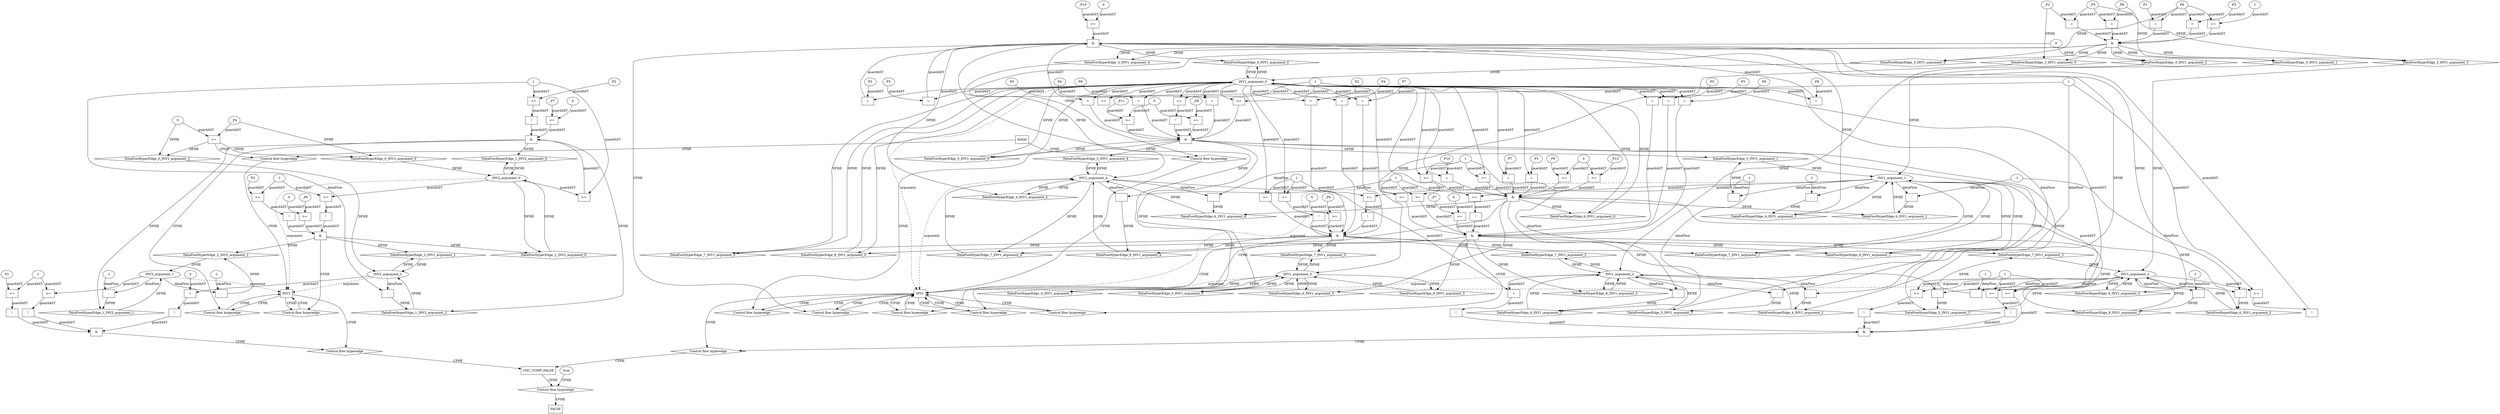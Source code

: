 digraph dag {
"CHC_COMP_FALSE" [label="CHC_COMP_FALSE" nodeName="CHC_COMP_FALSE" class=CONTROL  shape="rect"];
"INV1" [label="INV1" nodeName="INV1" class=CONTROL  shape="rect"];
"INV2" [label="INV2" nodeName="INV2" class=CONTROL  shape="rect"];
FALSE [label="FALSE" nodeName=FALSE class=CONTROL  shape="rect"];
Initial [label="Initial" nodeName=Initial class=CONTROL  shape="rect"];
ControlFowHyperEdge_0 [label="Control flow hyperedge" nodeName=ControlFowHyperEdge_0 class=controlFlowHyperEdge shape="diamond"];
"Initial" -> ControlFowHyperEdge_0 [label="CFHE"]
ControlFowHyperEdge_0 -> "INV2" [label="CFHE"]
ControlFowHyperEdge_1 [label="Control flow hyperedge" nodeName=ControlFowHyperEdge_1 class=controlFlowHyperEdge shape="diamond"];
"INV2" -> ControlFowHyperEdge_1 [label="CFHE"]
ControlFowHyperEdge_1 -> "INV2" [label="CFHE"]
ControlFowHyperEdge_2 [label="Control flow hyperedge" nodeName=ControlFowHyperEdge_2 class=controlFlowHyperEdge shape="diamond"];
"INV2" -> ControlFowHyperEdge_2 [label="CFHE"]
ControlFowHyperEdge_2 -> "INV2" [label="CFHE"]
ControlFowHyperEdge_3 [label="Control flow hyperedge" nodeName=ControlFowHyperEdge_3 class=controlFlowHyperEdge shape="diamond"];
"Initial" -> ControlFowHyperEdge_3 [label="CFHE"]
ControlFowHyperEdge_3 -> "INV1" [label="CFHE"]
ControlFowHyperEdge_4 [label="Control flow hyperedge" nodeName=ControlFowHyperEdge_4 class=controlFlowHyperEdge shape="diamond"];
"INV1" -> ControlFowHyperEdge_4 [label="CFHE"]
ControlFowHyperEdge_4 -> "INV1" [label="CFHE"]
ControlFowHyperEdge_5 [label="Control flow hyperedge" nodeName=ControlFowHyperEdge_5 class=controlFlowHyperEdge shape="diamond"];
"INV1" -> ControlFowHyperEdge_5 [label="CFHE"]
ControlFowHyperEdge_5 -> "INV1" [label="CFHE"]
ControlFowHyperEdge_6 [label="Control flow hyperedge" nodeName=ControlFowHyperEdge_6 class=controlFlowHyperEdge shape="diamond"];
"INV1" -> ControlFowHyperEdge_6 [label="CFHE"]
ControlFowHyperEdge_6 -> "INV1" [label="CFHE"]
ControlFowHyperEdge_7 [label="Control flow hyperedge" nodeName=ControlFowHyperEdge_7 class=controlFlowHyperEdge shape="diamond"];
"INV1" -> ControlFowHyperEdge_7 [label="CFHE"]
ControlFowHyperEdge_7 -> "INV1" [label="CFHE"]
ControlFowHyperEdge_8 [label="Control flow hyperedge" nodeName=ControlFowHyperEdge_8 class=controlFlowHyperEdge shape="diamond"];
"INV1" -> ControlFowHyperEdge_8 [label="CFHE"]
ControlFowHyperEdge_8 -> "INV1" [label="CFHE"]
ControlFowHyperEdge_9 [label="Control flow hyperedge" nodeName=ControlFowHyperEdge_9 class=controlFlowHyperEdge shape="diamond"];
"INV2" -> ControlFowHyperEdge_9 [label="CFHE"]
ControlFowHyperEdge_9 -> "CHC_COMP_FALSE" [label="CFHE"]
ControlFowHyperEdge_10 [label="Control flow hyperedge" nodeName=ControlFowHyperEdge_10 class=controlFlowHyperEdge shape="diamond"];
"INV1" -> ControlFowHyperEdge_10 [label="CFHE"]
ControlFowHyperEdge_10 -> "CHC_COMP_FALSE" [label="CFHE"]
ControlFowHyperEdge_11 [label="Control flow hyperedge" nodeName=ControlFowHyperEdge_11 class=controlFlowHyperEdge shape="diamond"];
"CHC_COMP_FALSE" -> ControlFowHyperEdge_11 [label="CFHE"]
ControlFowHyperEdge_11 -> "FALSE" [label="CFHE"]
"INV2_argument_0" [label="INV2_argument_0" nodeName=argument0 class=argument  head="INV2" shape="oval"];
"INV2_argument_0" -> "INV2"[label="argument" style="dashed"]
"INV2_argument_1" [label="INV2_argument_1" nodeName=argument1 class=argument  head="INV2" shape="oval"];
"INV2_argument_1" -> "INV2"[label="argument" style="dashed"]
"INV2_argument_2" [label="INV2_argument_2" nodeName=argument2 class=argument  head="INV2" shape="oval"];
"INV2_argument_2" -> "INV2"[label="argument" style="dashed"]
"INV1_argument_0" [label="INV1_argument_0" nodeName=argument0 class=argument  head="INV1" shape="oval"];
"INV1_argument_0" -> "INV1"[label="argument" style="dashed"]
"INV1_argument_1" [label="INV1_argument_1" nodeName=argument1 class=argument  head="INV1" shape="oval"];
"INV1_argument_1" -> "INV1"[label="argument" style="dashed"]
"INV1_argument_2" [label="INV1_argument_2" nodeName=argument2 class=argument  head="INV1" shape="oval"];
"INV1_argument_2" -> "INV1"[label="argument" style="dashed"]
"INV1_argument_3" [label="INV1_argument_3" nodeName=argument3 class=argument  head="INV1" shape="oval"];
"INV1_argument_3" -> "INV1"[label="argument" style="dashed"]
"INV1_argument_4" [label="INV1_argument_4" nodeName=argument4 class=argument  head="INV1" shape="oval"];
"INV1_argument_4" -> "INV1"[label="argument" style="dashed"]
"INV1_argument_5" [label="INV1_argument_5" nodeName=argument5 class=argument  head="INV1" shape="oval"];
"INV1_argument_5" -> "INV1"[label="argument" style="dashed"]

"xxxINV2___Initial_0xxxguard_0_node_0" [label=">=" nodeName="xxxINV2___Initial_0xxxguard_0_node_0" class=Operator  shape="rect"];
"xxxINV2___Initial_0xxxdataFlow1_node_0" -> "xxxINV2___Initial_0xxxguard_0_node_0"[label="guardAST"]
"xxxINV2___Initial_0xxxdataFlow_0_node_0" -> "xxxINV2___Initial_0xxxguard_0_node_0"[label="guardAST"]

"xxxINV2___Initial_0xxxguard_0_node_0" -> "ControlFowHyperEdge_0" [label="CFHE"];
"xxxINV2___Initial_0xxxdataFlow_0_node_0" [label="_P4" nodeName="xxxINV2___Initial_0xxxdataFlow_0_node_0" class=symbolicConstant ];

"xxxINV2___Initial_0xxxdataFlow1_node_0" [label="0" nodeName="xxxINV2___Initial_0xxxdataFlow1_node_0" class=IdealInt ];

"xxxINV2___INV2_1xxx_and" [label="&" nodeName="xxxINV2___INV2_1xxx_and" class=Operator shape="rect"];
"xxxINV2___INV2_1xxxguard_0_node_0" [label="!" nodeName="xxxINV2___INV2_1xxxguard_0_node_0" class=Operator shape="rect"];
"xxxINV2___INV2_1xxxguard_0_node_1" [label=">=" nodeName="xxxINV2___INV2_1xxxguard_0_node_1" class=Operator  shape="rect"];
"xxxINV2___INV2_1xxxguard_0_node_2" [label="P2" nodeName="xxxINV2___INV2_1xxxguard_0_node_2" class=symbolicConstant ];
"xxxINV2___INV2_1xxxguard_0_node_1" -> "xxxINV2___INV2_1xxxguard_0_node_0"[label="guardAST"]
"xxxINV2___INV2_1xxxguard_0_node_2" -> "xxxINV2___INV2_1xxxguard_0_node_1"[label="guardAST"]
"xxxINV2___INV2_1xxxdataFlow1_node_2" -> "xxxINV2___INV2_1xxxguard_0_node_1"[label="guardAST"]

"xxxINV2___INV2_1xxxguard_0_node_0" -> "xxxINV2___INV2_1xxx_and" [label="guardAST"];
"xxxINV2___INV2_1xxxguard1_node_0" [label=">=" nodeName="xxxINV2___INV2_1xxxguard1_node_0" class=Operator  shape="rect"];
"xxxINV2___INV2_1xxxguard1_node_1" [label="_P7" nodeName="xxxINV2___INV2_1xxxguard1_node_1" class=symbolicConstant ];
"xxxINV2___INV2_1xxxguard1_node_2" [label="0" nodeName="xxxINV2___INV2_1xxxguard1_node_2" class=IdealInt ];
"xxxINV2___INV2_1xxxguard1_node_1" -> "xxxINV2___INV2_1xxxguard1_node_0"[label="guardAST"]
"xxxINV2___INV2_1xxxguard1_node_2" -> "xxxINV2___INV2_1xxxguard1_node_0"[label="guardAST"]

"xxxINV2___INV2_1xxxguard1_node_0" -> "xxxINV2___INV2_1xxx_and" [label="guardAST"];
"xxxINV2___INV2_1xxxguard2_node_0" [label=">=" nodeName="xxxINV2___INV2_1xxxguard2_node_0" class=Operator  shape="rect"];
"INV2_argument_0" -> "xxxINV2___INV2_1xxxguard2_node_0"[label="guardAST"]
"xxxINV2___INV2_1xxxdataFlow1_node_2" -> "xxxINV2___INV2_1xxxguard2_node_0"[label="guardAST"]

"xxxINV2___INV2_1xxxguard2_node_0" -> "xxxINV2___INV2_1xxx_and" [label="guardAST"];
"xxxINV2___INV2_1xxx_and" -> "ControlFowHyperEdge_1" [label="CFHE"];
"xxxINV2___INV2_1xxxdataFlow_0_node_0" [label="-" nodeName="xxxINV2___INV2_1xxxdataFlow_0_node_0" class= Operator shape="rect"];
"xxxINV2___INV2_1xxxdataFlow_0_node_2" [label="-1" nodeName="xxxINV2___INV2_1xxxdataFlow_0_node_2" class=IdealInt ];
"INV2_argument_1" -> "xxxINV2___INV2_1xxxdataFlow_0_node_0"[label="dataFlow"]
"xxxINV2___INV2_1xxxdataFlow_0_node_2" -> "xxxINV2___INV2_1xxxdataFlow_0_node_0"[label="dataFlow"]

"xxxINV2___INV2_1xxxdataFlow1_node_0" [label="-" nodeName="xxxINV2___INV2_1xxxdataFlow1_node_0" class= Operator shape="rect"];
"xxxINV2___INV2_1xxxdataFlow1_node_2" [label="1" nodeName="xxxINV2___INV2_1xxxdataFlow1_node_2" class=IdealInt ];
"INV2_argument_2" -> "xxxINV2___INV2_1xxxdataFlow1_node_0"[label="dataFlow"]
"xxxINV2___INV2_1xxxdataFlow1_node_2" -> "xxxINV2___INV2_1xxxdataFlow1_node_0"[label="dataFlow"]

"xxxINV2___INV2_2xxx_and" [label="&" nodeName="xxxINV2___INV2_2xxx_and" class=Operator shape="rect"];
"xxxINV2___INV2_2xxxguard_0_node_0" [label=">=" nodeName="xxxINV2___INV2_2xxxguard_0_node_0" class=Operator  shape="rect"];
"xxxINV2___INV2_2xxxguard_0_node_1" [label="_P6" nodeName="xxxINV2___INV2_2xxxguard_0_node_1" class=symbolicConstant ];
"xxxINV2___INV2_2xxxguard_0_node_2" [label="0" nodeName="xxxINV2___INV2_2xxxguard_0_node_2" class=IdealInt ];
"xxxINV2___INV2_2xxxguard_0_node_1" -> "xxxINV2___INV2_2xxxguard_0_node_0"[label="guardAST"]
"xxxINV2___INV2_2xxxguard_0_node_2" -> "xxxINV2___INV2_2xxxguard_0_node_0"[label="guardAST"]

"xxxINV2___INV2_2xxxguard_0_node_0" -> "xxxINV2___INV2_2xxx_and" [label="guardAST"];
"xxxINV2___INV2_2xxxguard1_node_0" [label="!" nodeName="xxxINV2___INV2_2xxxguard1_node_0" class=Operator shape="rect"];
"xxxINV2___INV2_2xxxguard1_node_1" [label=">=" nodeName="xxxINV2___INV2_2xxxguard1_node_1" class=Operator  shape="rect"];
"xxxINV2___INV2_2xxxguard1_node_2" [label="P2" nodeName="xxxINV2___INV2_2xxxguard1_node_2" class=symbolicConstant ];
"xxxINV2___INV2_2xxxguard1_node_3" [label="1" nodeName="xxxINV2___INV2_2xxxguard1_node_3" class=IdealInt ];
"xxxINV2___INV2_2xxxguard1_node_1" -> "xxxINV2___INV2_2xxxguard1_node_0"[label="guardAST"]
"xxxINV2___INV2_2xxxguard1_node_2" -> "xxxINV2___INV2_2xxxguard1_node_1"[label="guardAST"]
"xxxINV2___INV2_2xxxguard1_node_3" -> "xxxINV2___INV2_2xxxguard1_node_1"[label="guardAST"]

"xxxINV2___INV2_2xxxguard1_node_0" -> "xxxINV2___INV2_2xxx_and" [label="guardAST"];
"xxxINV2___INV2_2xxxguard2_node_0" [label="!" nodeName="xxxINV2___INV2_2xxxguard2_node_0" class=Operator shape="rect"];
"xxxINV2___INV2_2xxxguard2_node_1" [label=">=" nodeName="xxxINV2___INV2_2xxxguard2_node_1" class=Operator  shape="rect"];
"xxxINV2___INV2_2xxxguard2_node_1" -> "xxxINV2___INV2_2xxxguard2_node_0"[label="guardAST"]
"INV2_argument_0" -> "xxxINV2___INV2_2xxxguard2_node_1"[label="guardAST"]
"xxxINV2___INV2_2xxxguard1_node_3" -> "xxxINV2___INV2_2xxxguard2_node_1"[label="guardAST"]

"xxxINV2___INV2_2xxxguard2_node_0" -> "xxxINV2___INV2_2xxx_and" [label="guardAST"];
"xxxINV2___INV2_2xxx_and" -> "ControlFowHyperEdge_2" [label="CFHE"];
"xxxINV2___INV2_2xxxdataFlow_0_node_0" [label="-" nodeName="xxxINV2___INV2_2xxxdataFlow_0_node_0" class= Operator shape="rect"];
"xxxINV2___INV2_2xxxdataFlow_0_node_2" [label="-1" nodeName="xxxINV2___INV2_2xxxdataFlow_0_node_2" class=IdealInt ];
"INV2_argument_1" -> "xxxINV2___INV2_2xxxdataFlow_0_node_0"[label="dataFlow"]
"xxxINV2___INV2_2xxxdataFlow_0_node_2" -> "xxxINV2___INV2_2xxxdataFlow_0_node_0"[label="dataFlow"]

"xxxINV1___Initial_3xxx_and" [label="&" nodeName="xxxINV1___Initial_3xxx_and" class=Operator shape="rect"];
"xxxINV1___Initial_3xxxguard2_node_0" [label=">=" nodeName="xxxINV1___Initial_3xxxguard2_node_0" class=Operator  shape="rect"];
"xxxINV1___Initial_3xxxguard2_node_2" [label="1" nodeName="xxxINV1___Initial_3xxxguard2_node_2" class=IdealInt ];
"xxxINV1___Initial_3xxxdataFlow5_node_0" -> "xxxINV1___Initial_3xxxguard2_node_0"[label="guardAST"]
"xxxINV1___Initial_3xxxguard2_node_2" -> "xxxINV1___Initial_3xxxguard2_node_0"[label="guardAST"]

"xxxINV1___Initial_3xxxguard2_node_0" -> "xxxINV1___Initial_3xxx_and" [label="guardAST"];
"xxxINV1___Initial_3xxxguard3_node_0" [label="=" nodeName="xxxINV1___Initial_3xxxguard3_node_0" class=Operator  shape="rect"];
"xxxINV1___Initial_3xxxguard3_node_1" [label="P1" nodeName="xxxINV1___Initial_3xxxguard3_node_1" class=symbolicConstant ];
"xxxINV1___Initial_3xxxguard3_node_1" -> "xxxINV1___Initial_3xxxguard3_node_0"[label="guardAST"]
"xxxINV1___Initial_3xxxdataFlow5_node_0" -> "xxxINV1___Initial_3xxxguard3_node_0"[label="guardAST"]

"xxxINV1___Initial_3xxxguard3_node_0" -> "xxxINV1___Initial_3xxx_and" [label="guardAST"];
"xxxINV1___Initial_3xxxguard4_node_0" [label="=" nodeName="xxxINV1___Initial_3xxxguard4_node_0" class=Operator  shape="rect"];
"xxxINV1___Initial_3xxxguard4_node_1" [label="P3" nodeName="xxxINV1___Initial_3xxxguard4_node_1" class=symbolicConstant ];
"xxxINV1___Initial_3xxxguard4_node_1" -> "xxxINV1___Initial_3xxxguard4_node_0"[label="guardAST"]
"xxxINV1___Initial_3xxxdataFlow5_node_0" -> "xxxINV1___Initial_3xxxguard4_node_0"[label="guardAST"]

"xxxINV1___Initial_3xxxguard4_node_0" -> "xxxINV1___Initial_3xxx_and" [label="guardAST"];
"xxxINV1___Initial_3xxxguard_0_node_0" [label="=" nodeName="xxxINV1___Initial_3xxxguard_0_node_0" class=Operator  shape="rect"];
"xxxINV1___Initial_3xxxdataFlow1_node_0" -> "xxxINV1___Initial_3xxxguard_0_node_0"[label="guardAST"]
"xxxINV1___Initial_3xxxdataFlow3_node_0" -> "xxxINV1___Initial_3xxxguard_0_node_0"[label="guardAST"]

"xxxINV1___Initial_3xxxguard_0_node_0" -> "xxxINV1___Initial_3xxx_and" [label="guardAST"];
"xxxINV1___Initial_3xxxguard1_node_0" [label="=" nodeName="xxxINV1___Initial_3xxxguard1_node_0" class=Operator  shape="rect"];
"xxxINV1___Initial_3xxxdataFlow4_node_0" -> "xxxINV1___Initial_3xxxguard1_node_0"[label="guardAST"]
"xxxINV1___Initial_3xxxdataFlow3_node_0" -> "xxxINV1___Initial_3xxxguard1_node_0"[label="guardAST"]

"xxxINV1___Initial_3xxxguard1_node_0" -> "xxxINV1___Initial_3xxx_and" [label="guardAST"];
"xxxINV1___Initial_3xxx_and" -> "ControlFowHyperEdge_3" [label="CFHE"];
"xxxINV1___Initial_3xxxdataFlow_0_node_0" [label="0" nodeName="xxxINV1___Initial_3xxxdataFlow_0_node_0" class=IdealInt ];

"xxxINV1___Initial_3xxxdataFlow1_node_0" [label="_P8" nodeName="xxxINV1___Initial_3xxxdataFlow1_node_0" class=symbolicConstant ];


"xxxINV1___Initial_3xxxdataFlow3_node_0" [label="_P5" nodeName="xxxINV1___Initial_3xxxdataFlow3_node_0" class=symbolicConstant ];

"xxxINV1___Initial_3xxxdataFlow4_node_0" [label="_P2" nodeName="xxxINV1___Initial_3xxxdataFlow4_node_0" class=symbolicConstant ];

"xxxINV1___Initial_3xxxdataFlow5_node_0" [label="P6" nodeName="xxxINV1___Initial_3xxxdataFlow5_node_0" class=symbolicConstant ];

"xxxINV1___INV1_4xxx_and" [label="&" nodeName="xxxINV1___INV1_4xxx_and" class=Operator shape="rect"];
"xxxINV1___INV1_4xxxguard1_node_0" [label="=" nodeName="xxxINV1___INV1_4xxxguard1_node_0" class=Operator  shape="rect"];
"xxxINV1___INV1_4xxxguard1_node_1" [label="P3" nodeName="xxxINV1___INV1_4xxxguard1_node_1" class=symbolicConstant ];
"xxxINV1___INV1_4xxxguard1_node_1" -> "xxxINV1___INV1_4xxxguard1_node_0"[label="guardAST"]
"INV1_argument_0" -> "xxxINV1___INV1_4xxxguard1_node_0"[label="guardAST"]

"xxxINV1___INV1_4xxxguard1_node_0" -> "xxxINV1___INV1_4xxx_and" [label="guardAST"];
"xxxINV1___INV1_4xxxguard3_node_0" [label=">=" nodeName="xxxINV1___INV1_4xxxguard3_node_0" class=Operator  shape="rect"];
"xxxINV1___INV1_4xxxguard3_node_1" [label="_P10" nodeName="xxxINV1___INV1_4xxxguard3_node_1" class=symbolicConstant ];
"xxxINV1___INV1_4xxxguard3_node_2" [label="0" nodeName="xxxINV1___INV1_4xxxguard3_node_2" class=IdealInt ];
"xxxINV1___INV1_4xxxguard3_node_1" -> "xxxINV1___INV1_4xxxguard3_node_0"[label="guardAST"]
"xxxINV1___INV1_4xxxguard3_node_2" -> "xxxINV1___INV1_4xxxguard3_node_0"[label="guardAST"]

"xxxINV1___INV1_4xxxguard3_node_0" -> "xxxINV1___INV1_4xxx_and" [label="guardAST"];
"xxxINV1___INV1_4xxxguard2_node_0" [label="=" nodeName="xxxINV1___INV1_4xxxguard2_node_0" class=Operator  shape="rect"];
"xxxINV1___INV1_4xxxguard2_node_1" [label="P5" nodeName="xxxINV1___INV1_4xxxguard2_node_1" class=symbolicConstant ];
"xxxINV1___INV1_4xxxguard2_node_1" -> "xxxINV1___INV1_4xxxguard2_node_0"[label="guardAST"]
"INV1_argument_0" -> "xxxINV1___INV1_4xxxguard2_node_0"[label="guardAST"]

"xxxINV1___INV1_4xxxguard2_node_0" -> "xxxINV1___INV1_4xxx_and" [label="guardAST"];
"xxxINV1___INV1_4xxxguard4_node_0" [label=">=" nodeName="xxxINV1___INV1_4xxxguard4_node_0" class=Operator  shape="rect"];
"INV1_argument_0" -> "xxxINV1___INV1_4xxxguard4_node_0"[label="guardAST"]
"xxxINV1___INV1_4xxxdataFlow2_node_2" -> "xxxINV1___INV1_4xxxguard4_node_0"[label="guardAST"]

"xxxINV1___INV1_4xxxguard4_node_0" -> "xxxINV1___INV1_4xxx_and" [label="guardAST"];
"xxxINV1___INV1_4xxxguard5_node_0" [label="!" nodeName="xxxINV1___INV1_4xxxguard5_node_0" class=Operator shape="rect"];
"xxxINV1___INV1_4xxxguard5_node_1" [label=">=" nodeName="xxxINV1___INV1_4xxxguard5_node_1" class=Operator  shape="rect"];
"xxxINV1___INV1_4xxxguard5_node_1" -> "xxxINV1___INV1_4xxxguard5_node_0"[label="guardAST"]
"INV1_argument_3" -> "xxxINV1___INV1_4xxxguard5_node_1"[label="guardAST"]
"xxxINV1___INV1_4xxxdataFlow2_node_2" -> "xxxINV1___INV1_4xxxguard5_node_1"[label="guardAST"]

"xxxINV1___INV1_4xxxguard5_node_0" -> "xxxINV1___INV1_4xxx_and" [label="guardAST"];
"xxxINV1___INV1_4xxxguard_0_node_0" [label="=" nodeName="xxxINV1___INV1_4xxxguard_0_node_0" class=Operator  shape="rect"];
"xxxINV1___INV1_4xxxguard_0_node_1" [label="P8" nodeName="xxxINV1___INV1_4xxxguard_0_node_1" class=symbolicConstant ];
"xxxINV1___INV1_4xxxguard_0_node_1" -> "xxxINV1___INV1_4xxxguard_0_node_0"[label="guardAST"]
"INV1_argument_0" -> "xxxINV1___INV1_4xxxguard_0_node_0"[label="guardAST"]

"xxxINV1___INV1_4xxxguard_0_node_0" -> "xxxINV1___INV1_4xxx_and" [label="guardAST"];
"xxxINV1___INV1_4xxx_and" -> "ControlFowHyperEdge_4" [label="CFHE"];
"xxxINV1___INV1_4xxxdataFlow_0_node_0" [label="-" nodeName="xxxINV1___INV1_4xxxdataFlow_0_node_0" class= Operator shape="rect"];
"xxxINV1___INV1_4xxxdataFlow_0_node_2" [label="-1" nodeName="xxxINV1___INV1_4xxxdataFlow_0_node_2" class=IdealInt ];
"INV1_argument_1" -> "xxxINV1___INV1_4xxxdataFlow_0_node_0"[label="dataFlow"]
"xxxINV1___INV1_4xxxdataFlow_0_node_2" -> "xxxINV1___INV1_4xxxdataFlow_0_node_0"[label="dataFlow"]


"xxxINV1___INV1_4xxxdataFlow2_node_0" [label="-" nodeName="xxxINV1___INV1_4xxxdataFlow2_node_0" class= Operator shape="rect"];
"xxxINV1___INV1_4xxxdataFlow2_node_2" [label="1" nodeName="xxxINV1___INV1_4xxxdataFlow2_node_2" class=IdealInt ];
"INV1_argument_2" -> "xxxINV1___INV1_4xxxdataFlow2_node_0"[label="dataFlow"]
"xxxINV1___INV1_4xxxdataFlow2_node_2" -> "xxxINV1___INV1_4xxxdataFlow2_node_0"[label="dataFlow"]

"xxxINV1___INV1_5xxx_and" [label="&" nodeName="xxxINV1___INV1_5xxx_and" class=Operator shape="rect"];
"xxxINV1___INV1_5xxxguard_0_node_0" [label="=" nodeName="xxxINV1___INV1_5xxxguard_0_node_0" class=Operator  shape="rect"];
"xxxINV1___INV1_5xxxguard_0_node_1" [label="P6" nodeName="xxxINV1___INV1_5xxxguard_0_node_1" class=symbolicConstant ];
"xxxINV1___INV1_5xxxguard_0_node_1" -> "xxxINV1___INV1_5xxxguard_0_node_0"[label="guardAST"]
"INV1_argument_0" -> "xxxINV1___INV1_5xxxguard_0_node_0"[label="guardAST"]

"xxxINV1___INV1_5xxxguard_0_node_0" -> "xxxINV1___INV1_5xxx_and" [label="guardAST"];
"xxxINV1___INV1_5xxxguard1_node_0" [label="=" nodeName="xxxINV1___INV1_5xxxguard1_node_0" class=Operator  shape="rect"];
"xxxINV1___INV1_5xxxguard1_node_1" [label="P9" nodeName="xxxINV1___INV1_5xxxguard1_node_1" class=symbolicConstant ];
"xxxINV1___INV1_5xxxguard1_node_1" -> "xxxINV1___INV1_5xxxguard1_node_0"[label="guardAST"]
"INV1_argument_0" -> "xxxINV1___INV1_5xxxguard1_node_0"[label="guardAST"]

"xxxINV1___INV1_5xxxguard1_node_0" -> "xxxINV1___INV1_5xxx_and" [label="guardAST"];
"xxxINV1___INV1_5xxxguard5_node_0" [label="=" nodeName="xxxINV1___INV1_5xxxguard5_node_0" class=Operator  shape="rect"];
"xxxINV1___INV1_5xxxguard5_node_1" [label="P4" nodeName="xxxINV1___INV1_5xxxguard5_node_1" class=symbolicConstant ];
"xxxINV1___INV1_5xxxguard5_node_1" -> "xxxINV1___INV1_5xxxguard5_node_0"[label="guardAST"]
"INV1_argument_0" -> "xxxINV1___INV1_5xxxguard5_node_0"[label="guardAST"]

"xxxINV1___INV1_5xxxguard5_node_0" -> "xxxINV1___INV1_5xxx_and" [label="guardAST"];
"xxxINV1___INV1_5xxxguard2_node_0" [label="!" nodeName="xxxINV1___INV1_5xxxguard2_node_0" class=Operator shape="rect"];
"xxxINV1___INV1_5xxxguard2_node_1" [label=">=" nodeName="xxxINV1___INV1_5xxxguard2_node_1" class=Operator  shape="rect"];
"xxxINV1___INV1_5xxxguard2_node_1" -> "xxxINV1___INV1_5xxxguard2_node_0"[label="guardAST"]
"INV1_argument_0" -> "xxxINV1___INV1_5xxxguard2_node_1"[label="guardAST"]
"xxxINV1___INV1_5xxxdataFlow3_node_2" -> "xxxINV1___INV1_5xxxguard2_node_1"[label="guardAST"]

"xxxINV1___INV1_5xxxguard2_node_0" -> "xxxINV1___INV1_5xxx_and" [label="guardAST"];
"xxxINV1___INV1_5xxxguard6_node_0" [label=">=" nodeName="xxxINV1___INV1_5xxxguard6_node_0" class=Operator  shape="rect"];
"INV1_argument_0" -> "xxxINV1___INV1_5xxxguard6_node_0"[label="guardAST"]
"xxxINV1___INV1_5xxxdataFlow3_node_2" -> "xxxINV1___INV1_5xxxguard6_node_0"[label="guardAST"]

"xxxINV1___INV1_5xxxguard6_node_0" -> "xxxINV1___INV1_5xxx_and" [label="guardAST"];
"xxxINV1___INV1_5xxxguard3_node_0" [label=">=" nodeName="xxxINV1___INV1_5xxxguard3_node_0" class=Operator  shape="rect"];
"xxxINV1___INV1_5xxxguard3_node_1" [label="_P11" nodeName="xxxINV1___INV1_5xxxguard3_node_1" class=symbolicConstant ];
"xxxINV1___INV1_5xxxguard3_node_2" [label="0" nodeName="xxxINV1___INV1_5xxxguard3_node_2" class=IdealInt ];
"xxxINV1___INV1_5xxxguard3_node_1" -> "xxxINV1___INV1_5xxxguard3_node_0"[label="guardAST"]
"xxxINV1___INV1_5xxxguard3_node_2" -> "xxxINV1___INV1_5xxxguard3_node_0"[label="guardAST"]

"xxxINV1___INV1_5xxxguard3_node_0" -> "xxxINV1___INV1_5xxx_and" [label="guardAST"];
"xxxINV1___INV1_5xxxguard4_node_0" [label=">=" nodeName="xxxINV1___INV1_5xxxguard4_node_0" class=Operator  shape="rect"];
"xxxINV1___INV1_5xxxguard4_node_1" [label="_P8" nodeName="xxxINV1___INV1_5xxxguard4_node_1" class=symbolicConstant ];
"xxxINV1___INV1_5xxxguard4_node_1" -> "xxxINV1___INV1_5xxxguard4_node_0"[label="guardAST"]
"xxxINV1___INV1_5xxxguard3_node_2" -> "xxxINV1___INV1_5xxxguard4_node_0"[label="guardAST"]

"xxxINV1___INV1_5xxxguard4_node_0" -> "xxxINV1___INV1_5xxx_and" [label="guardAST"];
"xxxINV1___INV1_5xxx_and" -> "ControlFowHyperEdge_5" [label="CFHE"];
"xxxINV1___INV1_5xxxdataFlow_0_node_0" [label="-" nodeName="xxxINV1___INV1_5xxxdataFlow_0_node_0" class= Operator shape="rect"];
"xxxINV1___INV1_5xxxdataFlow_0_node_2" [label="-1" nodeName="xxxINV1___INV1_5xxxdataFlow_0_node_2" class=IdealInt ];
"INV1_argument_1" -> "xxxINV1___INV1_5xxxdataFlow_0_node_0"[label="dataFlow"]
"xxxINV1___INV1_5xxxdataFlow_0_node_2" -> "xxxINV1___INV1_5xxxdataFlow_0_node_0"[label="dataFlow"]

"xxxINV1___INV1_5xxxdataFlow1_node_0" [label="-" nodeName="xxxINV1___INV1_5xxxdataFlow1_node_0" class= Operator shape="rect"];
"INV1_argument_3" -> "xxxINV1___INV1_5xxxdataFlow1_node_0"[label="dataFlow"]
"xxxINV1___INV1_5xxxdataFlow_0_node_2" -> "xxxINV1___INV1_5xxxdataFlow1_node_0"[label="dataFlow"]


"xxxINV1___INV1_5xxxdataFlow3_node_0" [label="-" nodeName="xxxINV1___INV1_5xxxdataFlow3_node_0" class= Operator shape="rect"];
"xxxINV1___INV1_5xxxdataFlow3_node_2" [label="1" nodeName="xxxINV1___INV1_5xxxdataFlow3_node_2" class=IdealInt ];
"INV1_argument_2" -> "xxxINV1___INV1_5xxxdataFlow3_node_0"[label="dataFlow"]
"xxxINV1___INV1_5xxxdataFlow3_node_2" -> "xxxINV1___INV1_5xxxdataFlow3_node_0"[label="dataFlow"]

"xxxINV1___INV1_6xxx_and" [label="&" nodeName="xxxINV1___INV1_6xxx_and" class=Operator shape="rect"];
"xxxINV1___INV1_6xxxguard_0_node_0" [label="=" nodeName="xxxINV1___INV1_6xxxguard_0_node_0" class=Operator  shape="rect"];
"xxxINV1___INV1_6xxxguard_0_node_1" [label="P7" nodeName="xxxINV1___INV1_6xxxguard_0_node_1" class=symbolicConstant ];
"xxxINV1___INV1_6xxxguard_0_node_1" -> "xxxINV1___INV1_6xxxguard_0_node_0"[label="guardAST"]
"INV1_argument_0" -> "xxxINV1___INV1_6xxxguard_0_node_0"[label="guardAST"]

"xxxINV1___INV1_6xxxguard_0_node_0" -> "xxxINV1___INV1_6xxx_and" [label="guardAST"];
"xxxINV1___INV1_6xxxguard3_node_0" [label=">=" nodeName="xxxINV1___INV1_6xxxguard3_node_0" class=Operator  shape="rect"];
"xxxINV1___INV1_6xxxguard3_node_1" [label="_P12" nodeName="xxxINV1___INV1_6xxxguard3_node_1" class=symbolicConstant ];
"xxxINV1___INV1_6xxxguard3_node_2" [label="0" nodeName="xxxINV1___INV1_6xxxguard3_node_2" class=IdealInt ];
"xxxINV1___INV1_6xxxguard3_node_1" -> "xxxINV1___INV1_6xxxguard3_node_0"[label="guardAST"]
"xxxINV1___INV1_6xxxguard3_node_2" -> "xxxINV1___INV1_6xxxguard3_node_0"[label="guardAST"]

"xxxINV1___INV1_6xxxguard3_node_0" -> "xxxINV1___INV1_6xxx_and" [label="guardAST"];
"xxxINV1___INV1_6xxxguard4_node_0" [label=">=" nodeName="xxxINV1___INV1_6xxxguard4_node_0" class=Operator  shape="rect"];
"xxxINV1___INV1_6xxxguard4_node_1" [label="_P9" nodeName="xxxINV1___INV1_6xxxguard4_node_1" class=symbolicConstant ];
"xxxINV1___INV1_6xxxguard4_node_1" -> "xxxINV1___INV1_6xxxguard4_node_0"[label="guardAST"]
"xxxINV1___INV1_6xxxguard3_node_2" -> "xxxINV1___INV1_6xxxguard4_node_0"[label="guardAST"]

"xxxINV1___INV1_6xxxguard4_node_0" -> "xxxINV1___INV1_6xxx_and" [label="guardAST"];
"xxxINV1___INV1_6xxxguard6_node_0" [label=">=" nodeName="xxxINV1___INV1_6xxxguard6_node_0" class=Operator  shape="rect"];
"INV1_argument_0" -> "xxxINV1___INV1_6xxxguard6_node_0"[label="guardAST"]
"xxxINV1___INV1_6xxxdataFlow_0_node_2" -> "xxxINV1___INV1_6xxxguard6_node_0"[label="guardAST"]

"xxxINV1___INV1_6xxxguard6_node_0" -> "xxxINV1___INV1_6xxx_and" [label="guardAST"];
"xxxINV1___INV1_6xxxguard2_node_0" [label=">=" nodeName="xxxINV1___INV1_6xxxguard2_node_0" class=Operator  shape="rect"];
"INV1_argument_0" -> "xxxINV1___INV1_6xxxguard2_node_0"[label="guardAST"]
"xxxINV1___INV1_6xxxdataFlow_0_node_2" -> "xxxINV1___INV1_6xxxguard2_node_0"[label="guardAST"]

"xxxINV1___INV1_6xxxguard2_node_0" -> "xxxINV1___INV1_6xxx_and" [label="guardAST"];
"xxxINV1___INV1_6xxxguard1_node_0" [label="=" nodeName="xxxINV1___INV1_6xxxguard1_node_0" class=Operator  shape="rect"];
"xxxINV1___INV1_6xxxguard1_node_1" [label="P10" nodeName="xxxINV1___INV1_6xxxguard1_node_1" class=symbolicConstant ];
"xxxINV1___INV1_6xxxguard1_node_1" -> "xxxINV1___INV1_6xxxguard1_node_0"[label="guardAST"]
"INV1_argument_0" -> "xxxINV1___INV1_6xxxguard1_node_0"[label="guardAST"]

"xxxINV1___INV1_6xxxguard1_node_0" -> "xxxINV1___INV1_6xxx_and" [label="guardAST"];
"xxxINV1___INV1_6xxxguard5_node_0" [label="=" nodeName="xxxINV1___INV1_6xxxguard5_node_0" class=Operator  shape="rect"];
"xxxINV1___INV1_6xxxguard5_node_1" [label="P5" nodeName="xxxINV1___INV1_6xxxguard5_node_1" class=symbolicConstant ];
"xxxINV1___INV1_6xxxguard5_node_1" -> "xxxINV1___INV1_6xxxguard5_node_0"[label="guardAST"]
"INV1_argument_0" -> "xxxINV1___INV1_6xxxguard5_node_0"[label="guardAST"]

"xxxINV1___INV1_6xxxguard5_node_0" -> "xxxINV1___INV1_6xxx_and" [label="guardAST"];
"xxxINV1___INV1_6xxx_and" -> "ControlFowHyperEdge_6" [label="CFHE"];
"xxxINV1___INV1_6xxxdataFlow_0_node_0" [label="-" nodeName="xxxINV1___INV1_6xxxdataFlow_0_node_0" class= Operator shape="rect"];
"xxxINV1___INV1_6xxxdataFlow_0_node_2" [label="1" nodeName="xxxINV1___INV1_6xxxdataFlow_0_node_2" class=IdealInt ];
"INV1_argument_4" -> "xxxINV1___INV1_6xxxdataFlow_0_node_0"[label="dataFlow"]
"xxxINV1___INV1_6xxxdataFlow_0_node_2" -> "xxxINV1___INV1_6xxxdataFlow_0_node_0"[label="dataFlow"]

"xxxINV1___INV1_6xxxdataFlow1_node_0" [label="-" nodeName="xxxINV1___INV1_6xxxdataFlow1_node_0" class= Operator shape="rect"];
"xxxINV1___INV1_6xxxdataFlow1_node_2" [label="-1" nodeName="xxxINV1___INV1_6xxxdataFlow1_node_2" class=IdealInt ];
"INV1_argument_1" -> "xxxINV1___INV1_6xxxdataFlow1_node_0"[label="dataFlow"]
"xxxINV1___INV1_6xxxdataFlow1_node_2" -> "xxxINV1___INV1_6xxxdataFlow1_node_0"[label="dataFlow"]

"xxxINV1___INV1_6xxxdataFlow2_node_0" [label="-" nodeName="xxxINV1___INV1_6xxxdataFlow2_node_0" class= Operator shape="rect"];
"INV1_argument_2" -> "xxxINV1___INV1_6xxxdataFlow2_node_0"[label="dataFlow"]
"xxxINV1___INV1_6xxxdataFlow_0_node_2" -> "xxxINV1___INV1_6xxxdataFlow2_node_0"[label="dataFlow"]

"xxxINV1___INV1_6xxxdataFlow3_node_0" [label="-" nodeName="xxxINV1___INV1_6xxxdataFlow3_node_0" class= Operator shape="rect"];
"INV1_argument_3" -> "xxxINV1___INV1_6xxxdataFlow3_node_0"[label="dataFlow"]
"xxxINV1___INV1_6xxxdataFlow1_node_2" -> "xxxINV1___INV1_6xxxdataFlow3_node_0"[label="dataFlow"]


"xxxINV1___INV1_7xxx_and" [label="&" nodeName="xxxINV1___INV1_7xxx_and" class=Operator shape="rect"];
"xxxINV1___INV1_7xxxguard5_node_0" [label="=" nodeName="xxxINV1___INV1_7xxxguard5_node_0" class=Operator  shape="rect"];
"xxxINV1___INV1_7xxxguard5_node_1" [label="P2" nodeName="xxxINV1___INV1_7xxxguard5_node_1" class=symbolicConstant ];
"xxxINV1___INV1_7xxxguard5_node_1" -> "xxxINV1___INV1_7xxxguard5_node_0"[label="guardAST"]
"INV1_argument_0" -> "xxxINV1___INV1_7xxxguard5_node_0"[label="guardAST"]

"xxxINV1___INV1_7xxxguard5_node_0" -> "xxxINV1___INV1_7xxx_and" [label="guardAST"];
"xxxINV1___INV1_7xxxguard6_node_0" [label="!" nodeName="xxxINV1___INV1_7xxxguard6_node_0" class=Operator shape="rect"];
"xxxINV1___INV1_7xxxguard6_node_1" [label=">=" nodeName="xxxINV1___INV1_7xxxguard6_node_1" class=Operator  shape="rect"];
"xxxINV1___INV1_7xxxguard6_node_1" -> "xxxINV1___INV1_7xxxguard6_node_0"[label="guardAST"]
"INV1_argument_0" -> "xxxINV1___INV1_7xxxguard6_node_1"[label="guardAST"]
"xxxINV1___INV1_7xxxguard2_node_3" -> "xxxINV1___INV1_7xxxguard6_node_1"[label="guardAST"]

"xxxINV1___INV1_7xxxguard6_node_0" -> "xxxINV1___INV1_7xxx_and" [label="guardAST"];
"xxxINV1___INV1_7xxxguard3_node_0" [label=">=" nodeName="xxxINV1___INV1_7xxxguard3_node_0" class=Operator  shape="rect"];
"INV1_argument_0" -> "xxxINV1___INV1_7xxxguard3_node_0"[label="guardAST"]
"xxxINV1___INV1_7xxxguard2_node_3" -> "xxxINV1___INV1_7xxxguard3_node_0"[label="guardAST"]

"xxxINV1___INV1_7xxxguard3_node_0" -> "xxxINV1___INV1_7xxx_and" [label="guardAST"];
"xxxINV1___INV1_7xxxguard_0_node_0" [label="=" nodeName="xxxINV1___INV1_7xxxguard_0_node_0" class=Operator  shape="rect"];
"xxxINV1___INV1_7xxxguard_0_node_1" [label="P4" nodeName="xxxINV1___INV1_7xxxguard_0_node_1" class=symbolicConstant ];
"xxxINV1___INV1_7xxxguard_0_node_1" -> "xxxINV1___INV1_7xxxguard_0_node_0"[label="guardAST"]
"INV1_argument_0" -> "xxxINV1___INV1_7xxxguard_0_node_0"[label="guardAST"]

"xxxINV1___INV1_7xxxguard_0_node_0" -> "xxxINV1___INV1_7xxx_and" [label="guardAST"];
"xxxINV1___INV1_7xxxguard2_node_0" [label="!" nodeName="xxxINV1___INV1_7xxxguard2_node_0" class=Operator shape="rect"];
"xxxINV1___INV1_7xxxguard2_node_1" [label=">=" nodeName="xxxINV1___INV1_7xxxguard2_node_1" class=Operator  shape="rect"];
"xxxINV1___INV1_7xxxguard2_node_3" [label="1" nodeName="xxxINV1___INV1_7xxxguard2_node_3" class=IdealInt ];
"xxxINV1___INV1_7xxxguard2_node_1" -> "xxxINV1___INV1_7xxxguard2_node_0"[label="guardAST"]
"INV1_argument_1" -> "xxxINV1___INV1_7xxxguard2_node_1"[label="guardAST"]
"xxxINV1___INV1_7xxxguard2_node_3" -> "xxxINV1___INV1_7xxxguard2_node_1"[label="guardAST"]

"xxxINV1___INV1_7xxxguard2_node_0" -> "xxxINV1___INV1_7xxx_and" [label="guardAST"];
"xxxINV1___INV1_7xxxguard4_node_0" [label=">=" nodeName="xxxINV1___INV1_7xxxguard4_node_0" class=Operator  shape="rect"];
"xxxINV1___INV1_7xxxguard4_node_1" [label="_P6" nodeName="xxxINV1___INV1_7xxxguard4_node_1" class=symbolicConstant ];
"xxxINV1___INV1_7xxxguard4_node_2" [label="0" nodeName="xxxINV1___INV1_7xxxguard4_node_2" class=IdealInt ];
"xxxINV1___INV1_7xxxguard4_node_1" -> "xxxINV1___INV1_7xxxguard4_node_0"[label="guardAST"]
"xxxINV1___INV1_7xxxguard4_node_2" -> "xxxINV1___INV1_7xxxguard4_node_0"[label="guardAST"]

"xxxINV1___INV1_7xxxguard4_node_0" -> "xxxINV1___INV1_7xxx_and" [label="guardAST"];
"xxxINV1___INV1_7xxxguard1_node_0" [label="=" nodeName="xxxINV1___INV1_7xxxguard1_node_0" class=Operator  shape="rect"];
"xxxINV1___INV1_7xxxguard1_node_1" [label="P7" nodeName="xxxINV1___INV1_7xxxguard1_node_1" class=symbolicConstant ];
"xxxINV1___INV1_7xxxguard1_node_1" -> "xxxINV1___INV1_7xxxguard1_node_0"[label="guardAST"]
"INV1_argument_0" -> "xxxINV1___INV1_7xxxguard1_node_0"[label="guardAST"]

"xxxINV1___INV1_7xxxguard1_node_0" -> "xxxINV1___INV1_7xxx_and" [label="guardAST"];
"xxxINV1___INV1_7xxx_and" -> "ControlFowHyperEdge_7" [label="CFHE"];
"xxxINV1___INV1_7xxxdataFlow_0_node_0" [label="-" nodeName="xxxINV1___INV1_7xxxdataFlow_0_node_0" class= Operator shape="rect"];
"xxxINV1___INV1_7xxxdataFlow_0_node_2" [label="-1" nodeName="xxxINV1___INV1_7xxxdataFlow_0_node_2" class=IdealInt ];
"INV1_argument_3" -> "xxxINV1___INV1_7xxxdataFlow_0_node_0"[label="dataFlow"]
"xxxINV1___INV1_7xxxdataFlow_0_node_2" -> "xxxINV1___INV1_7xxxdataFlow_0_node_0"[label="dataFlow"]


"xxxINV1___INV1_8xxx_and" [label="&" nodeName="xxxINV1___INV1_8xxx_and" class=Operator shape="rect"];
"xxxINV1___INV1_8xxxguard4_node_0" [label=">=" nodeName="xxxINV1___INV1_8xxxguard4_node_0" class=Operator  shape="rect"];
"INV1_argument_0" -> "xxxINV1___INV1_8xxxguard4_node_0"[label="guardAST"]
"xxxINV1___INV1_8xxxdataFlow2_node_2" -> "xxxINV1___INV1_8xxxguard4_node_0"[label="guardAST"]

"xxxINV1___INV1_8xxxguard4_node_0" -> "xxxINV1___INV1_8xxx_and" [label="guardAST"];
"xxxINV1___INV1_8xxxguard2_node_0" [label="!" nodeName="xxxINV1___INV1_8xxxguard2_node_0" class=Operator shape="rect"];
"xxxINV1___INV1_8xxxguard2_node_1" [label=">=" nodeName="xxxINV1___INV1_8xxxguard2_node_1" class=Operator  shape="rect"];
"xxxINV1___INV1_8xxxguard2_node_1" -> "xxxINV1___INV1_8xxxguard2_node_0"[label="guardAST"]
"INV1_argument_1" -> "xxxINV1___INV1_8xxxguard2_node_1"[label="guardAST"]
"xxxINV1___INV1_8xxxdataFlow2_node_2" -> "xxxINV1___INV1_8xxxguard2_node_1"[label="guardAST"]

"xxxINV1___INV1_8xxxguard2_node_0" -> "xxxINV1___INV1_8xxx_and" [label="guardAST"];
"xxxINV1___INV1_8xxxguard3_node_0" [label=">=" nodeName="xxxINV1___INV1_8xxxguard3_node_0" class=Operator  shape="rect"];
"xxxINV1___INV1_8xxxguard3_node_1" [label="_P7" nodeName="xxxINV1___INV1_8xxxguard3_node_1" class=symbolicConstant ];
"xxxINV1___INV1_8xxxguard3_node_2" [label="0" nodeName="xxxINV1___INV1_8xxxguard3_node_2" class=IdealInt ];
"xxxINV1___INV1_8xxxguard3_node_1" -> "xxxINV1___INV1_8xxxguard3_node_0"[label="guardAST"]
"xxxINV1___INV1_8xxxguard3_node_2" -> "xxxINV1___INV1_8xxxguard3_node_0"[label="guardAST"]

"xxxINV1___INV1_8xxxguard3_node_0" -> "xxxINV1___INV1_8xxx_and" [label="guardAST"];
"xxxINV1___INV1_8xxxguard_0_node_0" [label="=" nodeName="xxxINV1___INV1_8xxxguard_0_node_0" class=Operator  shape="rect"];
"xxxINV1___INV1_8xxxguard_0_node_1" [label="P5" nodeName="xxxINV1___INV1_8xxxguard_0_node_1" class=symbolicConstant ];
"xxxINV1___INV1_8xxxguard_0_node_1" -> "xxxINV1___INV1_8xxxguard_0_node_0"[label="guardAST"]
"INV1_argument_0" -> "xxxINV1___INV1_8xxxguard_0_node_0"[label="guardAST"]

"xxxINV1___INV1_8xxxguard_0_node_0" -> "xxxINV1___INV1_8xxx_and" [label="guardAST"];
"xxxINV1___INV1_8xxxguard5_node_0" [label="=" nodeName="xxxINV1___INV1_8xxxguard5_node_0" class=Operator  shape="rect"];
"xxxINV1___INV1_8xxxguard5_node_1" [label="P3" nodeName="xxxINV1___INV1_8xxxguard5_node_1" class=symbolicConstant ];
"xxxINV1___INV1_8xxxguard5_node_1" -> "xxxINV1___INV1_8xxxguard5_node_0"[label="guardAST"]
"INV1_argument_0" -> "xxxINV1___INV1_8xxxguard5_node_0"[label="guardAST"]

"xxxINV1___INV1_8xxxguard5_node_0" -> "xxxINV1___INV1_8xxx_and" [label="guardAST"];
"xxxINV1___INV1_8xxxguard1_node_0" [label="=" nodeName="xxxINV1___INV1_8xxxguard1_node_0" class=Operator  shape="rect"];
"xxxINV1___INV1_8xxxguard1_node_1" [label="P8" nodeName="xxxINV1___INV1_8xxxguard1_node_1" class=symbolicConstant ];
"xxxINV1___INV1_8xxxguard1_node_1" -> "xxxINV1___INV1_8xxxguard1_node_0"[label="guardAST"]
"INV1_argument_0" -> "xxxINV1___INV1_8xxxguard1_node_0"[label="guardAST"]

"xxxINV1___INV1_8xxxguard1_node_0" -> "xxxINV1___INV1_8xxx_and" [label="guardAST"];
"xxxINV1___INV1_8xxxguard6_node_0" [label=">=" nodeName="xxxINV1___INV1_8xxxguard6_node_0" class=Operator  shape="rect"];
"INV1_argument_0" -> "xxxINV1___INV1_8xxxguard6_node_0"[label="guardAST"]
"xxxINV1___INV1_8xxxdataFlow2_node_2" -> "xxxINV1___INV1_8xxxguard6_node_0"[label="guardAST"]

"xxxINV1___INV1_8xxxguard6_node_0" -> "xxxINV1___INV1_8xxx_and" [label="guardAST"];
"xxxINV1___INV1_8xxx_and" -> "ControlFowHyperEdge_8" [label="CFHE"];
"xxxINV1___INV1_8xxxdataFlow_0_node_0" [label="-" nodeName="xxxINV1___INV1_8xxxdataFlow_0_node_0" class= Operator shape="rect"];
"xxxINV1___INV1_8xxxdataFlow_0_node_2" [label="-1" nodeName="xxxINV1___INV1_8xxxdataFlow_0_node_2" class=IdealInt ];
"INV1_argument_3" -> "xxxINV1___INV1_8xxxdataFlow_0_node_0"[label="dataFlow"]
"xxxINV1___INV1_8xxxdataFlow_0_node_2" -> "xxxINV1___INV1_8xxxdataFlow_0_node_0"[label="dataFlow"]


"xxxINV1___INV1_8xxxdataFlow2_node_0" [label="-" nodeName="xxxINV1___INV1_8xxxdataFlow2_node_0" class= Operator shape="rect"];
"xxxINV1___INV1_8xxxdataFlow2_node_2" [label="1" nodeName="xxxINV1___INV1_8xxxdataFlow2_node_2" class=IdealInt ];
"INV1_argument_4" -> "xxxINV1___INV1_8xxxdataFlow2_node_0"[label="dataFlow"]
"xxxINV1___INV1_8xxxdataFlow2_node_2" -> "xxxINV1___INV1_8xxxdataFlow2_node_0"[label="dataFlow"]

"xxxCHC_COMP_FALSE___INV2_9xxx_and" [label="&" nodeName="xxxCHC_COMP_FALSE___INV2_9xxx_and" class=Operator shape="rect"];
"xxxCHC_COMP_FALSE___INV2_9xxxguard_0_node_0" [label="!" nodeName="xxxCHC_COMP_FALSE___INV2_9xxxguard_0_node_0" class=Operator shape="rect"];
"xxxCHC_COMP_FALSE___INV2_9xxxguard_0_node_1" [label="=" nodeName="xxxCHC_COMP_FALSE___INV2_9xxxguard_0_node_1" class=Operator  shape="rect"];
"xxxCHC_COMP_FALSE___INV2_9xxxguard_0_node_3" [label="0" nodeName="xxxCHC_COMP_FALSE___INV2_9xxxguard_0_node_3" class=IdealInt ];
"xxxCHC_COMP_FALSE___INV2_9xxxguard_0_node_1" -> "xxxCHC_COMP_FALSE___INV2_9xxxguard_0_node_0"[label="guardAST"]
"INV2_argument_2" -> "xxxCHC_COMP_FALSE___INV2_9xxxguard_0_node_1"[label="guardAST"]
"xxxCHC_COMP_FALSE___INV2_9xxxguard_0_node_3" -> "xxxCHC_COMP_FALSE___INV2_9xxxguard_0_node_1"[label="guardAST"]

"xxxCHC_COMP_FALSE___INV2_9xxxguard_0_node_0" -> "xxxCHC_COMP_FALSE___INV2_9xxx_and" [label="guardAST"];
"xxxCHC_COMP_FALSE___INV2_9xxxguard1_node_0" [label="!" nodeName="xxxCHC_COMP_FALSE___INV2_9xxxguard1_node_0" class=Operator shape="rect"];
"xxxCHC_COMP_FALSE___INV2_9xxxguard1_node_1" [label=">=" nodeName="xxxCHC_COMP_FALSE___INV2_9xxxguard1_node_1" class=Operator  shape="rect"];
"xxxCHC_COMP_FALSE___INV2_9xxxguard1_node_2" [label="P2" nodeName="xxxCHC_COMP_FALSE___INV2_9xxxguard1_node_2" class=symbolicConstant ];
"xxxCHC_COMP_FALSE___INV2_9xxxguard1_node_3" [label="1" nodeName="xxxCHC_COMP_FALSE___INV2_9xxxguard1_node_3" class=IdealInt ];
"xxxCHC_COMP_FALSE___INV2_9xxxguard1_node_1" -> "xxxCHC_COMP_FALSE___INV2_9xxxguard1_node_0"[label="guardAST"]
"xxxCHC_COMP_FALSE___INV2_9xxxguard1_node_2" -> "xxxCHC_COMP_FALSE___INV2_9xxxguard1_node_1"[label="guardAST"]
"xxxCHC_COMP_FALSE___INV2_9xxxguard1_node_3" -> "xxxCHC_COMP_FALSE___INV2_9xxxguard1_node_1"[label="guardAST"]

"xxxCHC_COMP_FALSE___INV2_9xxxguard1_node_0" -> "xxxCHC_COMP_FALSE___INV2_9xxx_and" [label="guardAST"];
"xxxCHC_COMP_FALSE___INV2_9xxxguard2_node_0" [label="!" nodeName="xxxCHC_COMP_FALSE___INV2_9xxxguard2_node_0" class=Operator shape="rect"];
"xxxCHC_COMP_FALSE___INV2_9xxxguard2_node_1" [label=">=" nodeName="xxxCHC_COMP_FALSE___INV2_9xxxguard2_node_1" class=Operator  shape="rect"];
"xxxCHC_COMP_FALSE___INV2_9xxxguard2_node_1" -> "xxxCHC_COMP_FALSE___INV2_9xxxguard2_node_0"[label="guardAST"]
"INV2_argument_1" -> "xxxCHC_COMP_FALSE___INV2_9xxxguard2_node_1"[label="guardAST"]
"xxxCHC_COMP_FALSE___INV2_9xxxguard1_node_3" -> "xxxCHC_COMP_FALSE___INV2_9xxxguard2_node_1"[label="guardAST"]

"xxxCHC_COMP_FALSE___INV2_9xxxguard2_node_0" -> "xxxCHC_COMP_FALSE___INV2_9xxx_and" [label="guardAST"];
"xxxCHC_COMP_FALSE___INV2_9xxx_and" -> "ControlFowHyperEdge_9" [label="CFHE"];
"xxxCHC_COMP_FALSE___INV1_10xxx_and" [label="&" nodeName="xxxCHC_COMP_FALSE___INV1_10xxx_and" class=Operator shape="rect"];
"xxxCHC_COMP_FALSE___INV1_10xxxguard_0_node_0" [label="!" nodeName="xxxCHC_COMP_FALSE___INV1_10xxxguard_0_node_0" class=Operator shape="rect"];
"xxxCHC_COMP_FALSE___INV1_10xxxguard_0_node_1" [label="=" nodeName="xxxCHC_COMP_FALSE___INV1_10xxxguard_0_node_1" class=Operator  shape="rect"];
"xxxCHC_COMP_FALSE___INV1_10xxxguard_0_node_1" -> "xxxCHC_COMP_FALSE___INV1_10xxxguard_0_node_0"[label="guardAST"]
"INV1_argument_2" -> "xxxCHC_COMP_FALSE___INV1_10xxxguard_0_node_1"[label="guardAST"]
"INV1_argument_4" -> "xxxCHC_COMP_FALSE___INV1_10xxxguard_0_node_1"[label="guardAST"]

"xxxCHC_COMP_FALSE___INV1_10xxxguard_0_node_0" -> "xxxCHC_COMP_FALSE___INV1_10xxx_and" [label="guardAST"];
"xxxCHC_COMP_FALSE___INV1_10xxxguard1_node_0" [label=">=" nodeName="xxxCHC_COMP_FALSE___INV1_10xxxguard1_node_0" class=Operator  shape="rect"];
"xxxCHC_COMP_FALSE___INV1_10xxxguard1_node_2" [label="1" nodeName="xxxCHC_COMP_FALSE___INV1_10xxxguard1_node_2" class=IdealInt ];
"INV1_argument_0" -> "xxxCHC_COMP_FALSE___INV1_10xxxguard1_node_0"[label="guardAST"]
"xxxCHC_COMP_FALSE___INV1_10xxxguard1_node_2" -> "xxxCHC_COMP_FALSE___INV1_10xxxguard1_node_0"[label="guardAST"]

"xxxCHC_COMP_FALSE___INV1_10xxxguard1_node_0" -> "xxxCHC_COMP_FALSE___INV1_10xxx_and" [label="guardAST"];
"xxxCHC_COMP_FALSE___INV1_10xxxguard2_node_0" [label="!" nodeName="xxxCHC_COMP_FALSE___INV1_10xxxguard2_node_0" class=Operator shape="rect"];
"xxxCHC_COMP_FALSE___INV1_10xxxguard2_node_1" [label=">=" nodeName="xxxCHC_COMP_FALSE___INV1_10xxxguard2_node_1" class=Operator  shape="rect"];
"xxxCHC_COMP_FALSE___INV1_10xxxguard2_node_1" -> "xxxCHC_COMP_FALSE___INV1_10xxxguard2_node_0"[label="guardAST"]
"INV1_argument_3" -> "xxxCHC_COMP_FALSE___INV1_10xxxguard2_node_1"[label="guardAST"]
"xxxCHC_COMP_FALSE___INV1_10xxxguard1_node_2" -> "xxxCHC_COMP_FALSE___INV1_10xxxguard2_node_1"[label="guardAST"]

"xxxCHC_COMP_FALSE___INV1_10xxxguard2_node_0" -> "xxxCHC_COMP_FALSE___INV1_10xxx_and" [label="guardAST"];
"xxxCHC_COMP_FALSE___INV1_10xxxguard3_node_0" [label="!" nodeName="xxxCHC_COMP_FALSE___INV1_10xxxguard3_node_0" class=Operator shape="rect"];
"xxxCHC_COMP_FALSE___INV1_10xxxguard3_node_1" [label=">=" nodeName="xxxCHC_COMP_FALSE___INV1_10xxxguard3_node_1" class=Operator  shape="rect"];
"xxxCHC_COMP_FALSE___INV1_10xxxguard3_node_1" -> "xxxCHC_COMP_FALSE___INV1_10xxxguard3_node_0"[label="guardAST"]
"INV1_argument_1" -> "xxxCHC_COMP_FALSE___INV1_10xxxguard3_node_1"[label="guardAST"]
"xxxCHC_COMP_FALSE___INV1_10xxxguard1_node_2" -> "xxxCHC_COMP_FALSE___INV1_10xxxguard3_node_1"[label="guardAST"]

"xxxCHC_COMP_FALSE___INV1_10xxxguard3_node_0" -> "xxxCHC_COMP_FALSE___INV1_10xxx_and" [label="guardAST"];
"xxxCHC_COMP_FALSE___INV1_10xxx_and" -> "ControlFowHyperEdge_10" [label="CFHE"];
"xxxFALSE___CHC_COMP_FALSE_11xxxguard_0_node_0" [label="true" nodeName="xxxFALSE___CHC_COMP_FALSE_11xxxguard_0_node_0" class=Constant ];

"xxxFALSE___CHC_COMP_FALSE_11xxxguard_0_node_0" -> "ControlFowHyperEdge_11" [label="CFHE"];
"INV2_argument_0" -> "DataFowHyperEdge_1_INV2_argument_0"[label="DFHE"]
"DataFowHyperEdge_1_INV2_argument_0" [label="DataFowHyperEdge_1_INV2_argument_0" nodeName="DataFowHyperEdge_1_INV2_argument_0" class=DataFlowHyperedge shape="diamond"];
"DataFowHyperEdge_1_INV2_argument_0" -> "INV2_argument_0"[label="DFHE"]
"xxxINV2___INV2_1xxx_and" -> "DataFowHyperEdge_1_INV2_argument_0"[label="DFHE"]
"INV2_argument_0" -> "DataFowHyperEdge_2_INV2_argument_0"[label="DFHE"]
"DataFowHyperEdge_2_INV2_argument_0" [label="DataFowHyperEdge_2_INV2_argument_0" nodeName="DataFowHyperEdge_2_INV2_argument_0" class=DataFlowHyperedge shape="diamond"];
"DataFowHyperEdge_2_INV2_argument_0" -> "INV2_argument_0"[label="DFHE"]
"xxxINV2___INV2_2xxx_and" -> "DataFowHyperEdge_2_INV2_argument_0"[label="DFHE"]
"INV2_argument_2" -> "DataFowHyperEdge_2_INV2_argument_2"[label="DFHE"]
"DataFowHyperEdge_2_INV2_argument_2" [label="DataFowHyperEdge_2_INV2_argument_2" nodeName="DataFowHyperEdge_2_INV2_argument_2" class=DataFlowHyperedge shape="diamond"];
"DataFowHyperEdge_2_INV2_argument_2" -> "INV2_argument_2"[label="DFHE"]
"xxxINV2___INV2_2xxx_and" -> "DataFowHyperEdge_2_INV2_argument_2"[label="DFHE"]
"INV1_argument_0" -> "DataFowHyperEdge_4_INV1_argument_0"[label="DFHE"]
"DataFowHyperEdge_4_INV1_argument_0" [label="DataFowHyperEdge_4_INV1_argument_0" nodeName="DataFowHyperEdge_4_INV1_argument_0" class=DataFlowHyperedge shape="diamond"];
"DataFowHyperEdge_4_INV1_argument_0" -> "INV1_argument_0"[label="DFHE"]
"xxxINV1___INV1_4xxx_and" -> "DataFowHyperEdge_4_INV1_argument_0"[label="DFHE"]
"INV1_argument_3" -> "DataFowHyperEdge_4_INV1_argument_3"[label="DFHE"]
"DataFowHyperEdge_4_INV1_argument_3" [label="DataFowHyperEdge_4_INV1_argument_3" nodeName="DataFowHyperEdge_4_INV1_argument_3" class=DataFlowHyperedge shape="diamond"];
"DataFowHyperEdge_4_INV1_argument_3" -> "INV1_argument_3"[label="DFHE"]
"xxxINV1___INV1_4xxx_and" -> "DataFowHyperEdge_4_INV1_argument_3"[label="DFHE"]
"INV1_argument_4" -> "DataFowHyperEdge_4_INV1_argument_4"[label="DFHE"]
"DataFowHyperEdge_4_INV1_argument_4" [label="DataFowHyperEdge_4_INV1_argument_4" nodeName="DataFowHyperEdge_4_INV1_argument_4" class=DataFlowHyperedge shape="diamond"];
"DataFowHyperEdge_4_INV1_argument_4" -> "INV1_argument_4"[label="DFHE"]
"xxxINV1___INV1_4xxx_and" -> "DataFowHyperEdge_4_INV1_argument_4"[label="DFHE"]
"INV1_argument_0" -> "DataFowHyperEdge_5_INV1_argument_0"[label="DFHE"]
"DataFowHyperEdge_5_INV1_argument_0" [label="DataFowHyperEdge_5_INV1_argument_0" nodeName="DataFowHyperEdge_5_INV1_argument_0" class=DataFlowHyperedge shape="diamond"];
"DataFowHyperEdge_5_INV1_argument_0" -> "INV1_argument_0"[label="DFHE"]
"xxxINV1___INV1_5xxx_and" -> "DataFowHyperEdge_5_INV1_argument_0"[label="DFHE"]
"INV1_argument_4" -> "DataFowHyperEdge_5_INV1_argument_4"[label="DFHE"]
"DataFowHyperEdge_5_INV1_argument_4" [label="DataFowHyperEdge_5_INV1_argument_4" nodeName="DataFowHyperEdge_5_INV1_argument_4" class=DataFlowHyperedge shape="diamond"];
"DataFowHyperEdge_5_INV1_argument_4" -> "INV1_argument_4"[label="DFHE"]
"xxxINV1___INV1_5xxx_and" -> "DataFowHyperEdge_5_INV1_argument_4"[label="DFHE"]
"INV1_argument_0" -> "DataFowHyperEdge_6_INV1_argument_0"[label="DFHE"]
"DataFowHyperEdge_6_INV1_argument_0" [label="DataFowHyperEdge_6_INV1_argument_0" nodeName="DataFowHyperEdge_6_INV1_argument_0" class=DataFlowHyperedge shape="diamond"];
"DataFowHyperEdge_6_INV1_argument_0" -> "INV1_argument_0"[label="DFHE"]
"xxxINV1___INV1_6xxx_and" -> "DataFowHyperEdge_6_INV1_argument_0"[label="DFHE"]
"INV1_argument_0" -> "DataFowHyperEdge_7_INV1_argument_0"[label="DFHE"]
"DataFowHyperEdge_7_INV1_argument_0" [label="DataFowHyperEdge_7_INV1_argument_0" nodeName="DataFowHyperEdge_7_INV1_argument_0" class=DataFlowHyperedge shape="diamond"];
"DataFowHyperEdge_7_INV1_argument_0" -> "INV1_argument_0"[label="DFHE"]
"xxxINV1___INV1_7xxx_and" -> "DataFowHyperEdge_7_INV1_argument_0"[label="DFHE"]
"INV1_argument_1" -> "DataFowHyperEdge_7_INV1_argument_1"[label="DFHE"]
"DataFowHyperEdge_7_INV1_argument_1" [label="DataFowHyperEdge_7_INV1_argument_1" nodeName="DataFowHyperEdge_7_INV1_argument_1" class=DataFlowHyperedge shape="diamond"];
"DataFowHyperEdge_7_INV1_argument_1" -> "INV1_argument_1"[label="DFHE"]
"xxxINV1___INV1_7xxx_and" -> "DataFowHyperEdge_7_INV1_argument_1"[label="DFHE"]
"INV1_argument_2" -> "DataFowHyperEdge_7_INV1_argument_2"[label="DFHE"]
"DataFowHyperEdge_7_INV1_argument_2" [label="DataFowHyperEdge_7_INV1_argument_2" nodeName="DataFowHyperEdge_7_INV1_argument_2" class=DataFlowHyperedge shape="diamond"];
"DataFowHyperEdge_7_INV1_argument_2" -> "INV1_argument_2"[label="DFHE"]
"xxxINV1___INV1_7xxx_and" -> "DataFowHyperEdge_7_INV1_argument_2"[label="DFHE"]
"INV1_argument_4" -> "DataFowHyperEdge_7_INV1_argument_4"[label="DFHE"]
"DataFowHyperEdge_7_INV1_argument_4" [label="DataFowHyperEdge_7_INV1_argument_4" nodeName="DataFowHyperEdge_7_INV1_argument_4" class=DataFlowHyperedge shape="diamond"];
"DataFowHyperEdge_7_INV1_argument_4" -> "INV1_argument_4"[label="DFHE"]
"xxxINV1___INV1_7xxx_and" -> "DataFowHyperEdge_7_INV1_argument_4"[label="DFHE"]
"INV1_argument_0" -> "DataFowHyperEdge_8_INV1_argument_0"[label="DFHE"]
"DataFowHyperEdge_8_INV1_argument_0" [label="DataFowHyperEdge_8_INV1_argument_0" nodeName="DataFowHyperEdge_8_INV1_argument_0" class=DataFlowHyperedge shape="diamond"];
"DataFowHyperEdge_8_INV1_argument_0" -> "INV1_argument_0"[label="DFHE"]
"xxxINV1___INV1_8xxx_and" -> "DataFowHyperEdge_8_INV1_argument_0"[label="DFHE"]
"INV1_argument_1" -> "DataFowHyperEdge_8_INV1_argument_1"[label="DFHE"]
"DataFowHyperEdge_8_INV1_argument_1" [label="DataFowHyperEdge_8_INV1_argument_1" nodeName="DataFowHyperEdge_8_INV1_argument_1" class=DataFlowHyperedge shape="diamond"];
"DataFowHyperEdge_8_INV1_argument_1" -> "INV1_argument_1"[label="DFHE"]
"xxxINV1___INV1_8xxx_and" -> "DataFowHyperEdge_8_INV1_argument_1"[label="DFHE"]
"INV1_argument_2" -> "DataFowHyperEdge_8_INV1_argument_2"[label="DFHE"]
"DataFowHyperEdge_8_INV1_argument_2" [label="DataFowHyperEdge_8_INV1_argument_2" nodeName="DataFowHyperEdge_8_INV1_argument_2" class=DataFlowHyperedge shape="diamond"];
"DataFowHyperEdge_8_INV1_argument_2" -> "INV1_argument_2"[label="DFHE"]
"xxxINV1___INV1_8xxx_and" -> "DataFowHyperEdge_8_INV1_argument_2"[label="DFHE"]
"DataFowHyperEdge_0_INV2_argument_0" [label="DataFowHyperEdge_0_INV2_argument_0" nodeName="DataFowHyperEdge_0_INV2_argument_0" class=DataFlowHyperedge shape="diamond"];
"DataFowHyperEdge_0_INV2_argument_0" -> "INV2_argument_0"[label="DFHE"]
"xxxINV2___Initial_0xxxguard_0_node_0" -> "DataFowHyperEdge_0_INV2_argument_0"[label="DFHE"]
"xxxINV2___Initial_0xxxdataFlow_0_node_0" -> "DataFowHyperEdge_0_INV2_argument_0" [label="DFHE"];
"DataFowHyperEdge_0_INV2_argument_2" [label="DataFowHyperEdge_0_INV2_argument_2" nodeName="DataFowHyperEdge_0_INV2_argument_2" class=DataFlowHyperedge shape="diamond"];
"DataFowHyperEdge_0_INV2_argument_2" -> "INV2_argument_2"[label="DFHE"]
"xxxINV2___Initial_0xxxguard_0_node_0" -> "DataFowHyperEdge_0_INV2_argument_2"[label="DFHE"]
"xxxINV2___Initial_0xxxdataFlow1_node_0" -> "DataFowHyperEdge_0_INV2_argument_2" [label="DFHE"];
"DataFowHyperEdge_1_INV2_argument_1" [label="DataFowHyperEdge_1_INV2_argument_1" nodeName="DataFowHyperEdge_1_INV2_argument_1" class=DataFlowHyperedge shape="diamond"];
"DataFowHyperEdge_1_INV2_argument_1" -> "INV2_argument_1"[label="DFHE"]
"xxxINV2___INV2_1xxx_and" -> "DataFowHyperEdge_1_INV2_argument_1"[label="DFHE"]
"xxxINV2___INV2_1xxxdataFlow_0_node_0" -> "DataFowHyperEdge_1_INV2_argument_1" [label="DFHE"];
"DataFowHyperEdge_1_INV2_argument_2" [label="DataFowHyperEdge_1_INV2_argument_2" nodeName="DataFowHyperEdge_1_INV2_argument_2" class=DataFlowHyperedge shape="diamond"];
"DataFowHyperEdge_1_INV2_argument_2" -> "INV2_argument_2"[label="DFHE"]
"xxxINV2___INV2_1xxx_and" -> "DataFowHyperEdge_1_INV2_argument_2"[label="DFHE"]
"xxxINV2___INV2_1xxxdataFlow1_node_0" -> "DataFowHyperEdge_1_INV2_argument_2" [label="DFHE"];
"DataFowHyperEdge_2_INV2_argument_1" [label="DataFowHyperEdge_2_INV2_argument_1" nodeName="DataFowHyperEdge_2_INV2_argument_1" class=DataFlowHyperedge shape="diamond"];
"DataFowHyperEdge_2_INV2_argument_1" -> "INV2_argument_1"[label="DFHE"]
"xxxINV2___INV2_2xxx_and" -> "DataFowHyperEdge_2_INV2_argument_1"[label="DFHE"]
"xxxINV2___INV2_2xxxdataFlow_0_node_0" -> "DataFowHyperEdge_2_INV2_argument_1" [label="DFHE"];
"DataFowHyperEdge_3_INV1_argument_0" [label="DataFowHyperEdge_3_INV1_argument_0" nodeName="DataFowHyperEdge_3_INV1_argument_0" class=DataFlowHyperedge shape="diamond"];
"DataFowHyperEdge_3_INV1_argument_0" -> "INV1_argument_0"[label="DFHE"]
"xxxINV1___Initial_3xxx_and" -> "DataFowHyperEdge_3_INV1_argument_0"[label="DFHE"]
"xxxINV1___Initial_3xxxdataFlow5_node_0" -> "DataFowHyperEdge_3_INV1_argument_0" [label="DFHE"];
"DataFowHyperEdge_3_INV1_argument_1" [label="DataFowHyperEdge_3_INV1_argument_1" nodeName="DataFowHyperEdge_3_INV1_argument_1" class=DataFlowHyperedge shape="diamond"];
"DataFowHyperEdge_3_INV1_argument_1" -> "INV1_argument_1"[label="DFHE"]
"xxxINV1___Initial_3xxx_and" -> "DataFowHyperEdge_3_INV1_argument_1"[label="DFHE"]
"xxxINV1___Initial_3xxxdataFlow1_node_0" -> "DataFowHyperEdge_3_INV1_argument_1" [label="DFHE"];
"DataFowHyperEdge_3_INV1_argument_2" [label="DataFowHyperEdge_3_INV1_argument_2" nodeName="DataFowHyperEdge_3_INV1_argument_2" class=DataFlowHyperedge shape="diamond"];
"DataFowHyperEdge_3_INV1_argument_2" -> "INV1_argument_2"[label="DFHE"]
"xxxINV1___Initial_3xxx_and" -> "DataFowHyperEdge_3_INV1_argument_2"[label="DFHE"]
"xxxINV1___Initial_3xxxdataFlow_0_node_0" -> "DataFowHyperEdge_3_INV1_argument_2" [label="DFHE"];
"DataFowHyperEdge_3_INV1_argument_3" [label="DataFowHyperEdge_3_INV1_argument_3" nodeName="DataFowHyperEdge_3_INV1_argument_3" class=DataFlowHyperedge shape="diamond"];
"DataFowHyperEdge_3_INV1_argument_3" -> "INV1_argument_3"[label="DFHE"]
"xxxINV1___Initial_3xxx_and" -> "DataFowHyperEdge_3_INV1_argument_3"[label="DFHE"]
"xxxINV1___Initial_3xxxdataFlow3_node_0" -> "DataFowHyperEdge_3_INV1_argument_3" [label="DFHE"];
"DataFowHyperEdge_3_INV1_argument_4" [label="DataFowHyperEdge_3_INV1_argument_4" nodeName="DataFowHyperEdge_3_INV1_argument_4" class=DataFlowHyperedge shape="diamond"];
"DataFowHyperEdge_3_INV1_argument_4" -> "INV1_argument_4"[label="DFHE"]
"xxxINV1___Initial_3xxx_and" -> "DataFowHyperEdge_3_INV1_argument_4"[label="DFHE"]
"xxxINV1___Initial_3xxxdataFlow_0_node_0" -> "DataFowHyperEdge_3_INV1_argument_4" [label="DFHE"];
"DataFowHyperEdge_3_INV1_argument_5" [label="DataFowHyperEdge_3_INV1_argument_5" nodeName="DataFowHyperEdge_3_INV1_argument_5" class=DataFlowHyperedge shape="diamond"];
"DataFowHyperEdge_3_INV1_argument_5" -> "INV1_argument_5"[label="DFHE"]
"xxxINV1___Initial_3xxx_and" -> "DataFowHyperEdge_3_INV1_argument_5"[label="DFHE"]
"xxxINV1___Initial_3xxxdataFlow4_node_0" -> "DataFowHyperEdge_3_INV1_argument_5" [label="DFHE"];
"DataFowHyperEdge_4_INV1_argument_1" [label="DataFowHyperEdge_4_INV1_argument_1" nodeName="DataFowHyperEdge_4_INV1_argument_1" class=DataFlowHyperedge shape="diamond"];
"DataFowHyperEdge_4_INV1_argument_1" -> "INV1_argument_1"[label="DFHE"]
"xxxINV1___INV1_4xxx_and" -> "DataFowHyperEdge_4_INV1_argument_1"[label="DFHE"]
"xxxINV1___INV1_4xxxdataFlow_0_node_0" -> "DataFowHyperEdge_4_INV1_argument_1" [label="DFHE"];
"DataFowHyperEdge_4_INV1_argument_2" [label="DataFowHyperEdge_4_INV1_argument_2" nodeName="DataFowHyperEdge_4_INV1_argument_2" class=DataFlowHyperedge shape="diamond"];
"DataFowHyperEdge_4_INV1_argument_2" -> "INV1_argument_2"[label="DFHE"]
"xxxINV1___INV1_4xxx_and" -> "DataFowHyperEdge_4_INV1_argument_2"[label="DFHE"]
"xxxINV1___INV1_4xxxdataFlow2_node_0" -> "DataFowHyperEdge_4_INV1_argument_2" [label="DFHE"];
"DataFowHyperEdge_4_INV1_argument_5" [label="DataFowHyperEdge_4_INV1_argument_5" nodeName="DataFowHyperEdge_4_INV1_argument_5" class=DataFlowHyperedge shape="diamond"];
"DataFowHyperEdge_4_INV1_argument_5" -> "INV1_argument_5"[label="DFHE"]
"xxxINV1___INV1_4xxx_and" -> "DataFowHyperEdge_4_INV1_argument_5"[label="DFHE"]
"INV1_argument_5" -> "DataFowHyperEdge_4_INV1_argument_5" [label="DFHE"];
"DataFowHyperEdge_5_INV1_argument_1" [label="DataFowHyperEdge_5_INV1_argument_1" nodeName="DataFowHyperEdge_5_INV1_argument_1" class=DataFlowHyperedge shape="diamond"];
"DataFowHyperEdge_5_INV1_argument_1" -> "INV1_argument_1"[label="DFHE"]
"xxxINV1___INV1_5xxx_and" -> "DataFowHyperEdge_5_INV1_argument_1"[label="DFHE"]
"xxxINV1___INV1_5xxxdataFlow_0_node_0" -> "DataFowHyperEdge_5_INV1_argument_1" [label="DFHE"];
"DataFowHyperEdge_5_INV1_argument_2" [label="DataFowHyperEdge_5_INV1_argument_2" nodeName="DataFowHyperEdge_5_INV1_argument_2" class=DataFlowHyperedge shape="diamond"];
"DataFowHyperEdge_5_INV1_argument_2" -> "INV1_argument_2"[label="DFHE"]
"xxxINV1___INV1_5xxx_and" -> "DataFowHyperEdge_5_INV1_argument_2"[label="DFHE"]
"xxxINV1___INV1_5xxxdataFlow3_node_0" -> "DataFowHyperEdge_5_INV1_argument_2" [label="DFHE"];
"DataFowHyperEdge_5_INV1_argument_3" [label="DataFowHyperEdge_5_INV1_argument_3" nodeName="DataFowHyperEdge_5_INV1_argument_3" class=DataFlowHyperedge shape="diamond"];
"DataFowHyperEdge_5_INV1_argument_3" -> "INV1_argument_3"[label="DFHE"]
"xxxINV1___INV1_5xxx_and" -> "DataFowHyperEdge_5_INV1_argument_3"[label="DFHE"]
"xxxINV1___INV1_5xxxdataFlow1_node_0" -> "DataFowHyperEdge_5_INV1_argument_3" [label="DFHE"];
"DataFowHyperEdge_5_INV1_argument_5" [label="DataFowHyperEdge_5_INV1_argument_5" nodeName="DataFowHyperEdge_5_INV1_argument_5" class=DataFlowHyperedge shape="diamond"];
"DataFowHyperEdge_5_INV1_argument_5" -> "INV1_argument_5"[label="DFHE"]
"xxxINV1___INV1_5xxx_and" -> "DataFowHyperEdge_5_INV1_argument_5"[label="DFHE"]
"INV1_argument_5" -> "DataFowHyperEdge_5_INV1_argument_5" [label="DFHE"];
"DataFowHyperEdge_6_INV1_argument_1" [label="DataFowHyperEdge_6_INV1_argument_1" nodeName="DataFowHyperEdge_6_INV1_argument_1" class=DataFlowHyperedge shape="diamond"];
"DataFowHyperEdge_6_INV1_argument_1" -> "INV1_argument_1"[label="DFHE"]
"xxxINV1___INV1_6xxx_and" -> "DataFowHyperEdge_6_INV1_argument_1"[label="DFHE"]
"xxxINV1___INV1_6xxxdataFlow1_node_0" -> "DataFowHyperEdge_6_INV1_argument_1" [label="DFHE"];
"DataFowHyperEdge_6_INV1_argument_2" [label="DataFowHyperEdge_6_INV1_argument_2" nodeName="DataFowHyperEdge_6_INV1_argument_2" class=DataFlowHyperedge shape="diamond"];
"DataFowHyperEdge_6_INV1_argument_2" -> "INV1_argument_2"[label="DFHE"]
"xxxINV1___INV1_6xxx_and" -> "DataFowHyperEdge_6_INV1_argument_2"[label="DFHE"]
"xxxINV1___INV1_6xxxdataFlow2_node_0" -> "DataFowHyperEdge_6_INV1_argument_2" [label="DFHE"];
"DataFowHyperEdge_6_INV1_argument_3" [label="DataFowHyperEdge_6_INV1_argument_3" nodeName="DataFowHyperEdge_6_INV1_argument_3" class=DataFlowHyperedge shape="diamond"];
"DataFowHyperEdge_6_INV1_argument_3" -> "INV1_argument_3"[label="DFHE"]
"xxxINV1___INV1_6xxx_and" -> "DataFowHyperEdge_6_INV1_argument_3"[label="DFHE"]
"xxxINV1___INV1_6xxxdataFlow3_node_0" -> "DataFowHyperEdge_6_INV1_argument_3" [label="DFHE"];
"DataFowHyperEdge_6_INV1_argument_4" [label="DataFowHyperEdge_6_INV1_argument_4" nodeName="DataFowHyperEdge_6_INV1_argument_4" class=DataFlowHyperedge shape="diamond"];
"DataFowHyperEdge_6_INV1_argument_4" -> "INV1_argument_4"[label="DFHE"]
"xxxINV1___INV1_6xxx_and" -> "DataFowHyperEdge_6_INV1_argument_4"[label="DFHE"]
"xxxINV1___INV1_6xxxdataFlow_0_node_0" -> "DataFowHyperEdge_6_INV1_argument_4" [label="DFHE"];
"DataFowHyperEdge_6_INV1_argument_5" [label="DataFowHyperEdge_6_INV1_argument_5" nodeName="DataFowHyperEdge_6_INV1_argument_5" class=DataFlowHyperedge shape="diamond"];
"DataFowHyperEdge_6_INV1_argument_5" -> "INV1_argument_5"[label="DFHE"]
"xxxINV1___INV1_6xxx_and" -> "DataFowHyperEdge_6_INV1_argument_5"[label="DFHE"]
"INV1_argument_5" -> "DataFowHyperEdge_6_INV1_argument_5" [label="DFHE"];
"DataFowHyperEdge_7_INV1_argument_3" [label="DataFowHyperEdge_7_INV1_argument_3" nodeName="DataFowHyperEdge_7_INV1_argument_3" class=DataFlowHyperedge shape="diamond"];
"DataFowHyperEdge_7_INV1_argument_3" -> "INV1_argument_3"[label="DFHE"]
"xxxINV1___INV1_7xxx_and" -> "DataFowHyperEdge_7_INV1_argument_3"[label="DFHE"]
"xxxINV1___INV1_7xxxdataFlow_0_node_0" -> "DataFowHyperEdge_7_INV1_argument_3" [label="DFHE"];
"DataFowHyperEdge_7_INV1_argument_5" [label="DataFowHyperEdge_7_INV1_argument_5" nodeName="DataFowHyperEdge_7_INV1_argument_5" class=DataFlowHyperedge shape="diamond"];
"DataFowHyperEdge_7_INV1_argument_5" -> "INV1_argument_5"[label="DFHE"]
"xxxINV1___INV1_7xxx_and" -> "DataFowHyperEdge_7_INV1_argument_5"[label="DFHE"]
"INV1_argument_5" -> "DataFowHyperEdge_7_INV1_argument_5" [label="DFHE"];
"DataFowHyperEdge_8_INV1_argument_3" [label="DataFowHyperEdge_8_INV1_argument_3" nodeName="DataFowHyperEdge_8_INV1_argument_3" class=DataFlowHyperedge shape="diamond"];
"DataFowHyperEdge_8_INV1_argument_3" -> "INV1_argument_3"[label="DFHE"]
"xxxINV1___INV1_8xxx_and" -> "DataFowHyperEdge_8_INV1_argument_3"[label="DFHE"]
"xxxINV1___INV1_8xxxdataFlow_0_node_0" -> "DataFowHyperEdge_8_INV1_argument_3" [label="DFHE"];
"DataFowHyperEdge_8_INV1_argument_4" [label="DataFowHyperEdge_8_INV1_argument_4" nodeName="DataFowHyperEdge_8_INV1_argument_4" class=DataFlowHyperedge shape="diamond"];
"DataFowHyperEdge_8_INV1_argument_4" -> "INV1_argument_4"[label="DFHE"]
"xxxINV1___INV1_8xxx_and" -> "DataFowHyperEdge_8_INV1_argument_4"[label="DFHE"]
"xxxINV1___INV1_8xxxdataFlow2_node_0" -> "DataFowHyperEdge_8_INV1_argument_4" [label="DFHE"];
"DataFowHyperEdge_8_INV1_argument_5" [label="DataFowHyperEdge_8_INV1_argument_5" nodeName="DataFowHyperEdge_8_INV1_argument_5" class=DataFlowHyperedge shape="diamond"];
"DataFowHyperEdge_8_INV1_argument_5" -> "INV1_argument_5"[label="DFHE"]
"xxxINV1___INV1_8xxx_and" -> "DataFowHyperEdge_8_INV1_argument_5"[label="DFHE"]
"INV1_argument_5" -> "DataFowHyperEdge_8_INV1_argument_5" [label="DFHE"];




}
